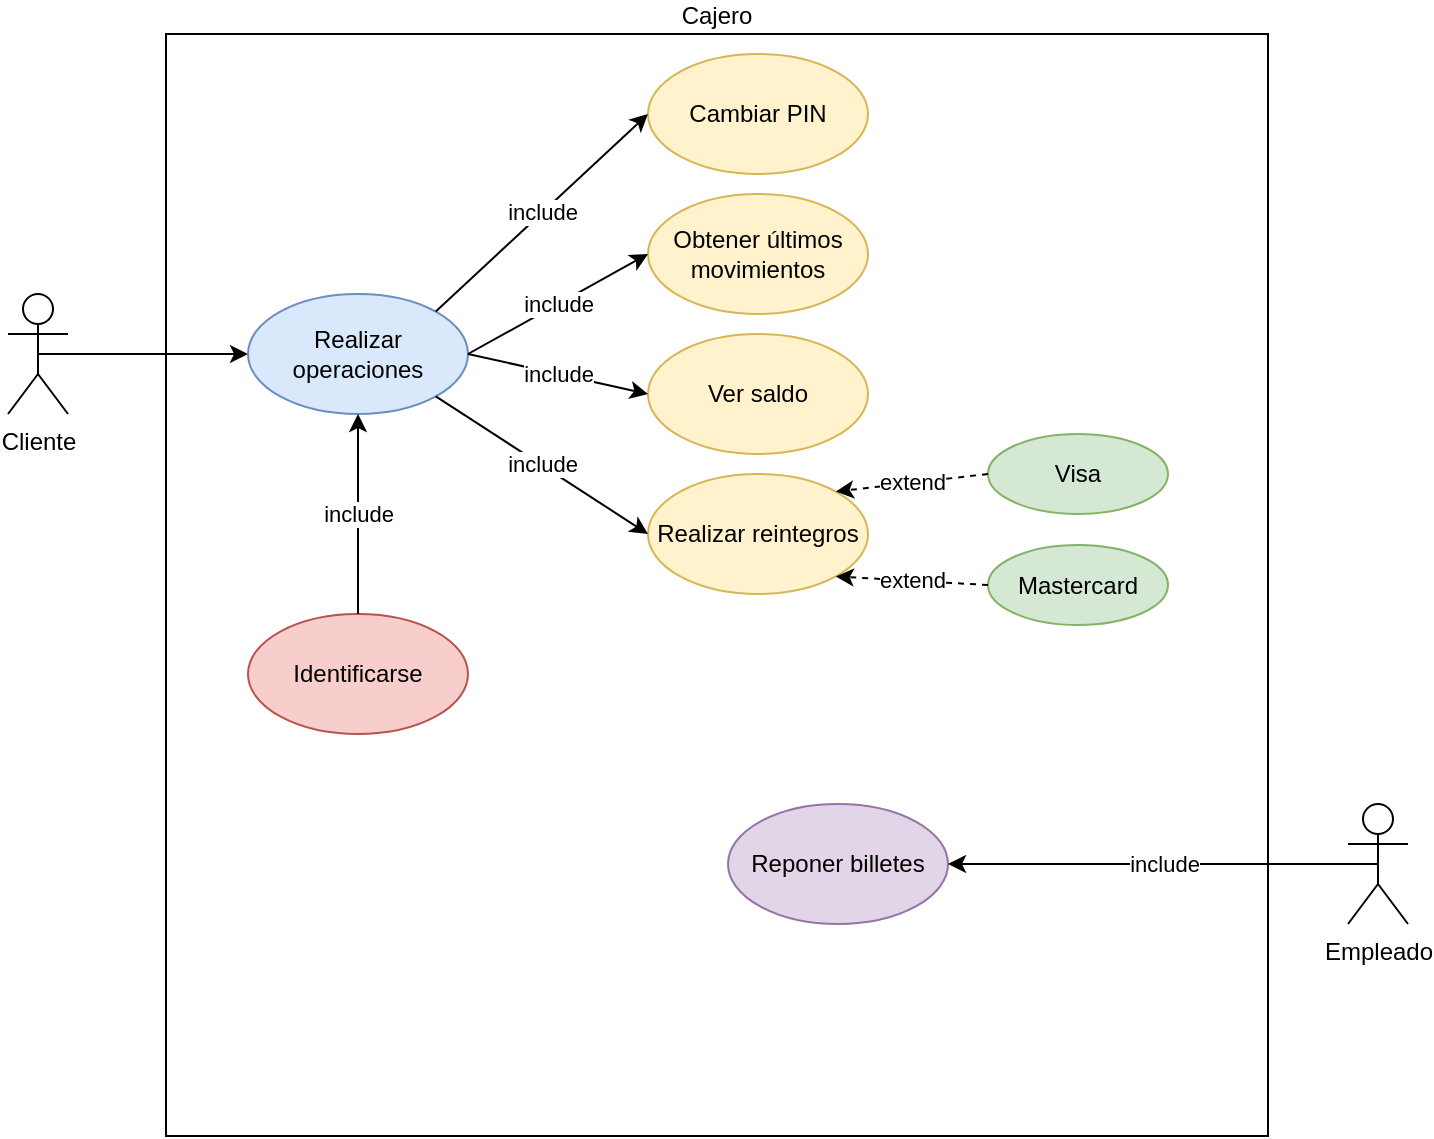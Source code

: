 <mxfile version="15.8.5" type="github">
  <diagram id="slBmyfKAi3FcheaNqvt_" name="Page-1">
    <mxGraphModel dx="981" dy="532" grid="1" gridSize="10" guides="1" tooltips="1" connect="1" arrows="1" fold="1" page="1" pageScale="1" pageWidth="827" pageHeight="1169" math="0" shadow="0">
      <root>
        <mxCell id="0" />
        <mxCell id="1" parent="0" />
        <mxCell id="sbe0txYyy42ywMZMT0ZS-1" value="&lt;div&gt;Cajero&lt;/div&gt;" style="whiteSpace=wrap;html=1;aspect=fixed;fillColor=none;labelPosition=center;verticalLabelPosition=top;align=center;verticalAlign=bottom;" vertex="1" parent="1">
          <mxGeometry x="179" y="170" width="551" height="551" as="geometry" />
        </mxCell>
        <mxCell id="sbe0txYyy42ywMZMT0ZS-15" style="edgeStyle=orthogonalEdgeStyle;rounded=0;orthogonalLoop=1;jettySize=auto;html=1;exitX=0.5;exitY=0.5;exitDx=0;exitDy=0;exitPerimeter=0;entryX=0;entryY=0.5;entryDx=0;entryDy=0;" edge="1" parent="1" source="sbe0txYyy42ywMZMT0ZS-2" target="sbe0txYyy42ywMZMT0ZS-4">
          <mxGeometry relative="1" as="geometry" />
        </mxCell>
        <mxCell id="sbe0txYyy42ywMZMT0ZS-2" value="&lt;div&gt;Cliente&lt;/div&gt;&lt;div&gt;&lt;br&gt;&lt;/div&gt;" style="shape=umlActor;verticalLabelPosition=bottom;verticalAlign=top;html=1;outlineConnect=0;fillColor=none;" vertex="1" parent="1">
          <mxGeometry x="100" y="300" width="30" height="60" as="geometry" />
        </mxCell>
        <mxCell id="sbe0txYyy42ywMZMT0ZS-3" value="Empleado" style="shape=umlActor;verticalLabelPosition=bottom;verticalAlign=top;html=1;outlineConnect=0;fillColor=none;" vertex="1" parent="1">
          <mxGeometry x="770" y="555" width="30" height="60" as="geometry" />
        </mxCell>
        <mxCell id="sbe0txYyy42ywMZMT0ZS-4" value="Realizar operaciones" style="ellipse;whiteSpace=wrap;html=1;fillColor=#dae8fc;strokeColor=#6c8ebf;" vertex="1" parent="1">
          <mxGeometry x="220" y="300" width="110" height="60" as="geometry" />
        </mxCell>
        <mxCell id="sbe0txYyy42ywMZMT0ZS-5" value="Identificarse" style="ellipse;whiteSpace=wrap;html=1;fillColor=#f8cecc;strokeColor=#b85450;" vertex="1" parent="1">
          <mxGeometry x="220" y="460" width="110" height="60" as="geometry" />
        </mxCell>
        <mxCell id="sbe0txYyy42ywMZMT0ZS-6" value="Cambiar PIN" style="ellipse;whiteSpace=wrap;html=1;fillColor=#fff2cc;strokeColor=#d6b656;" vertex="1" parent="1">
          <mxGeometry x="420" y="180" width="110" height="60" as="geometry" />
        </mxCell>
        <mxCell id="sbe0txYyy42ywMZMT0ZS-7" value="Obtener últimos movimientos" style="ellipse;whiteSpace=wrap;html=1;fillColor=#fff2cc;strokeColor=#d6b656;" vertex="1" parent="1">
          <mxGeometry x="420" y="250" width="110" height="60" as="geometry" />
        </mxCell>
        <mxCell id="sbe0txYyy42ywMZMT0ZS-8" value="Ver saldo" style="ellipse;whiteSpace=wrap;html=1;fillColor=#fff2cc;strokeColor=#d6b656;" vertex="1" parent="1">
          <mxGeometry x="420" y="320" width="110" height="60" as="geometry" />
        </mxCell>
        <mxCell id="sbe0txYyy42ywMZMT0ZS-9" value="Realizar reintegros" style="ellipse;whiteSpace=wrap;html=1;fillColor=#fff2cc;strokeColor=#d6b656;" vertex="1" parent="1">
          <mxGeometry x="420" y="390" width="110" height="60" as="geometry" />
        </mxCell>
        <mxCell id="sbe0txYyy42ywMZMT0ZS-12" value="&lt;div&gt;Reponer billetes&lt;/div&gt;" style="ellipse;whiteSpace=wrap;html=1;fillColor=#e1d5e7;strokeColor=#9673a6;" vertex="1" parent="1">
          <mxGeometry x="460" y="555" width="110" height="60" as="geometry" />
        </mxCell>
        <mxCell id="sbe0txYyy42ywMZMT0ZS-13" value="include" style="endArrow=classic;html=1;rounded=0;exitX=0.5;exitY=0.5;exitDx=0;exitDy=0;exitPerimeter=0;entryX=1;entryY=0.5;entryDx=0;entryDy=0;" edge="1" parent="1" source="sbe0txYyy42ywMZMT0ZS-3" target="sbe0txYyy42ywMZMT0ZS-12">
          <mxGeometry width="50" height="50" relative="1" as="geometry">
            <mxPoint x="380" y="510" as="sourcePoint" />
            <mxPoint x="430" y="460" as="targetPoint" />
          </mxGeometry>
        </mxCell>
        <mxCell id="sbe0txYyy42ywMZMT0ZS-14" value="include" style="endArrow=classic;html=1;rounded=0;exitX=0.5;exitY=0;exitDx=0;exitDy=0;entryX=0.5;entryY=1;entryDx=0;entryDy=0;" edge="1" parent="1" source="sbe0txYyy42ywMZMT0ZS-5" target="sbe0txYyy42ywMZMT0ZS-4">
          <mxGeometry width="50" height="50" relative="1" as="geometry">
            <mxPoint x="795" y="595" as="sourcePoint" />
            <mxPoint x="580.0" y="595" as="targetPoint" />
          </mxGeometry>
        </mxCell>
        <mxCell id="sbe0txYyy42ywMZMT0ZS-16" value="include" style="endArrow=classic;html=1;rounded=0;exitX=1;exitY=0;exitDx=0;exitDy=0;entryX=0;entryY=0.5;entryDx=0;entryDy=0;" edge="1" parent="1" source="sbe0txYyy42ywMZMT0ZS-4" target="sbe0txYyy42ywMZMT0ZS-6">
          <mxGeometry width="50" height="50" relative="1" as="geometry">
            <mxPoint x="285" y="470" as="sourcePoint" />
            <mxPoint x="285" y="370" as="targetPoint" />
          </mxGeometry>
        </mxCell>
        <mxCell id="sbe0txYyy42ywMZMT0ZS-17" value="include" style="endArrow=classic;html=1;rounded=0;exitX=1;exitY=0.5;exitDx=0;exitDy=0;entryX=0;entryY=0.5;entryDx=0;entryDy=0;" edge="1" parent="1" source="sbe0txYyy42ywMZMT0ZS-4" target="sbe0txYyy42ywMZMT0ZS-7">
          <mxGeometry width="50" height="50" relative="1" as="geometry">
            <mxPoint x="324.026" y="318.861" as="sourcePoint" />
            <mxPoint x="430.0" y="220" as="targetPoint" />
          </mxGeometry>
        </mxCell>
        <mxCell id="sbe0txYyy42ywMZMT0ZS-18" value="include" style="endArrow=classic;html=1;rounded=0;exitX=1;exitY=0.5;exitDx=0;exitDy=0;entryX=0;entryY=0.5;entryDx=0;entryDy=0;" edge="1" parent="1" source="sbe0txYyy42ywMZMT0ZS-4" target="sbe0txYyy42ywMZMT0ZS-8">
          <mxGeometry width="50" height="50" relative="1" as="geometry">
            <mxPoint x="340" y="340" as="sourcePoint" />
            <mxPoint x="430.0" y="290" as="targetPoint" />
          </mxGeometry>
        </mxCell>
        <mxCell id="sbe0txYyy42ywMZMT0ZS-19" value="include" style="endArrow=classic;html=1;rounded=0;exitX=1;exitY=1;exitDx=0;exitDy=0;entryX=0;entryY=0.5;entryDx=0;entryDy=0;" edge="1" parent="1" source="sbe0txYyy42ywMZMT0ZS-4" target="sbe0txYyy42ywMZMT0ZS-9">
          <mxGeometry width="50" height="50" relative="1" as="geometry">
            <mxPoint x="340" y="340" as="sourcePoint" />
            <mxPoint x="430.0" y="360" as="targetPoint" />
          </mxGeometry>
        </mxCell>
        <mxCell id="sbe0txYyy42ywMZMT0ZS-20" value="Visa" style="ellipse;whiteSpace=wrap;html=1;fillColor=#d5e8d4;strokeColor=#82b366;" vertex="1" parent="1">
          <mxGeometry x="590" y="370" width="90" height="40" as="geometry" />
        </mxCell>
        <mxCell id="sbe0txYyy42ywMZMT0ZS-21" value="Mastercard" style="ellipse;whiteSpace=wrap;html=1;fillColor=#d5e8d4;strokeColor=#82b366;" vertex="1" parent="1">
          <mxGeometry x="590" y="425.5" width="90" height="40" as="geometry" />
        </mxCell>
        <mxCell id="sbe0txYyy42ywMZMT0ZS-22" value="extend" style="endArrow=classic;html=1;rounded=0;exitX=0;exitY=0.5;exitDx=0;exitDy=0;entryX=1;entryY=0;entryDx=0;entryDy=0;dashed=1;" edge="1" parent="1" source="sbe0txYyy42ywMZMT0ZS-20" target="sbe0txYyy42ywMZMT0ZS-9">
          <mxGeometry width="50" height="50" relative="1" as="geometry">
            <mxPoint x="380" y="410" as="sourcePoint" />
            <mxPoint x="430" y="360" as="targetPoint" />
          </mxGeometry>
        </mxCell>
        <mxCell id="sbe0txYyy42ywMZMT0ZS-23" value="extend" style="endArrow=classic;html=1;rounded=0;exitX=0;exitY=0.5;exitDx=0;exitDy=0;entryX=1;entryY=1;entryDx=0;entryDy=0;dashed=1;" edge="1" parent="1" source="sbe0txYyy42ywMZMT0ZS-21" target="sbe0txYyy42ywMZMT0ZS-9">
          <mxGeometry width="50" height="50" relative="1" as="geometry">
            <mxPoint x="600" y="400" as="sourcePoint" />
            <mxPoint x="540.0" y="430" as="targetPoint" />
          </mxGeometry>
        </mxCell>
      </root>
    </mxGraphModel>
  </diagram>
</mxfile>
